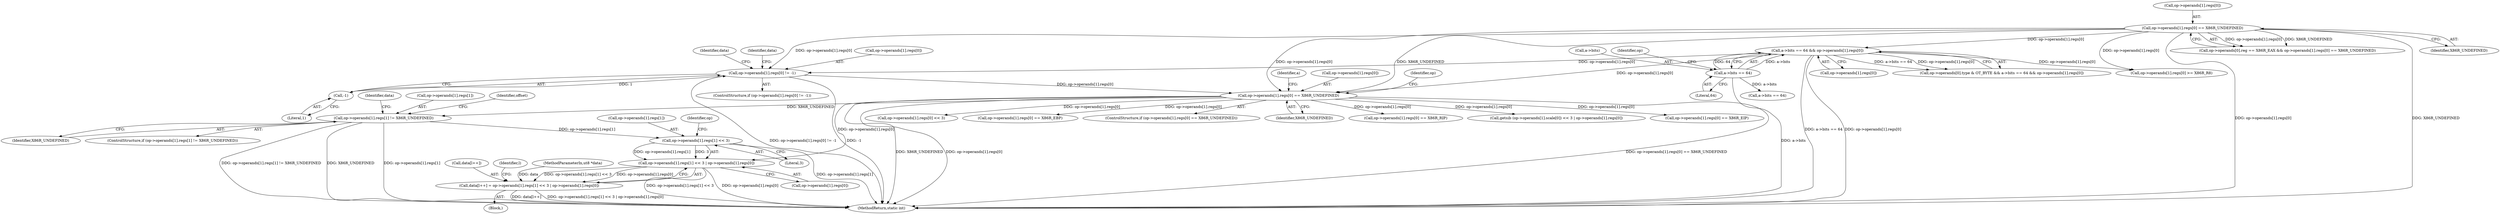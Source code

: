 digraph "0_radare2_f17bfd9f1da05f30f23a4dd05e9d2363e1406948@pointer" {
"1002807" [label="(Call,op->operands[1].regs[1] << 3 | op->operands[1].regs[0])"];
"1002808" [label="(Call,op->operands[1].regs[1] << 3)"];
"1002774" [label="(Call,op->operands[1].regs[1] != X86R_UNDEFINED)"];
"1002537" [label="(Call,op->operands[1].regs[0] == X86R_UNDEFINED)"];
"1002172" [label="(Call,a->bits == 64 && op->operands[1].regs[0])"];
"1002173" [label="(Call,a->bits == 64)"];
"1002040" [label="(Call,op->operands[1].regs[0] == X86R_UNDEFINED)"];
"1002384" [label="(Call,op->operands[1].regs[0] != -1)"];
"1002394" [label="(Call,-1)"];
"1002802" [label="(Call,data[l++] = op->operands[1].regs[1] << 3 | op->operands[1].regs[0])"];
"1002547" [label="(Identifier,X86R_UNDEFINED)"];
"1003216" [label="(MethodReturn,static int)"];
"1002695" [label="(Call,op->operands[1].regs[0] << 3)"];
"1002833" [label="(Call,op->operands[1].regs[0] == X86R_EBP)"];
"1002041" [label="(Call,op->operands[1].regs[0])"];
"1002385" [label="(Call,op->operands[1].regs[0])"];
"1002030" [label="(Call,op->operands[0].reg == X86R_EAX && op->operands[1].regs[0] == X86R_UNDEFINED)"];
"1002774" [label="(Call,op->operands[1].regs[1] != X86R_UNDEFINED)"];
"1002177" [label="(Literal,64)"];
"1002784" [label="(Identifier,X86R_UNDEFINED)"];
"1002802" [label="(Call,data[l++] = op->operands[1].regs[1] << 3 | op->operands[1].regs[0])"];
"1002809" [label="(Call,op->operands[1].regs[1])"];
"1002383" [label="(ControlStructure,if (op->operands[1].regs[0] != -1))"];
"1000104" [label="(MethodParameterIn,ut8 *data)"];
"1002552" [label="(Identifier,a)"];
"1002172" [label="(Call,a->bits == 64 && op->operands[1].regs[0])"];
"1002395" [label="(Literal,1)"];
"1002634" [label="(Identifier,op)"];
"1002173" [label="(Call,a->bits == 64)"];
"1002394" [label="(Call,-1)"];
"1002405" [label="(Identifier,data)"];
"1002536" [label="(ControlStructure,if (op->operands[1].regs[0] == X86R_UNDEFINED))"];
"1002354" [label="(Call,a->bits == 64)"];
"1002808" [label="(Call,op->operands[1].regs[1] << 3)"];
"1002819" [label="(Call,op->operands[1].regs[0])"];
"1002190" [label="(Call,op->operands[1].regs[0] >= X86R_R8)"];
"1002882" [label="(Call,op->operands[1].regs[0] == X86R_RIP)"];
"1002714" [label="(Call,getsib (op->operands[1].scale[0]) << 3 | op->operands[1].regs[0])"];
"1002399" [label="(Identifier,data)"];
"1002807" [label="(Call,op->operands[1].regs[1] << 3 | op->operands[1].regs[0])"];
"1002040" [label="(Call,op->operands[1].regs[0] == X86R_UNDEFINED)"];
"1002537" [label="(Call,op->operands[1].regs[0] == X86R_UNDEFINED)"];
"1002538" [label="(Call,op->operands[1].regs[0])"];
"1002785" [label="(Block,)"];
"1002775" [label="(Call,op->operands[1].regs[1])"];
"1002823" [label="(Identifier,op)"];
"1002829" [label="(Identifier,l)"];
"1002174" [label="(Call,a->bits)"];
"1002178" [label="(Call,op->operands[1].regs[0])"];
"1002803" [label="(Call,data[l++])"];
"1002773" [label="(ControlStructure,if (op->operands[1].regs[1] != X86R_UNDEFINED))"];
"1002818" [label="(Literal,3)"];
"1002384" [label="(Call,op->operands[1].regs[0] != -1)"];
"1002162" [label="(Call,op->operands[0].type & OT_BYTE && a->bits == 64 && op->operands[1].regs[0])"];
"1002182" [label="(Identifier,op)"];
"1002050" [label="(Identifier,X86R_UNDEFINED)"];
"1002975" [label="(Call,op->operands[1].regs[0] == X86R_EIP)"];
"1002832" [label="(Identifier,offset)"];
"1002788" [label="(Identifier,data)"];
"1002807" -> "1002802"  [label="AST: "];
"1002807" -> "1002819"  [label="CFG: "];
"1002808" -> "1002807"  [label="AST: "];
"1002819" -> "1002807"  [label="AST: "];
"1002802" -> "1002807"  [label="CFG: "];
"1002807" -> "1003216"  [label="DDG: op->operands[1].regs[1] << 3"];
"1002807" -> "1003216"  [label="DDG: op->operands[1].regs[0]"];
"1002807" -> "1002802"  [label="DDG: op->operands[1].regs[1] << 3"];
"1002807" -> "1002802"  [label="DDG: op->operands[1].regs[0]"];
"1002808" -> "1002807"  [label="DDG: op->operands[1].regs[1]"];
"1002808" -> "1002807"  [label="DDG: 3"];
"1002537" -> "1002807"  [label="DDG: op->operands[1].regs[0]"];
"1002808" -> "1002818"  [label="CFG: "];
"1002809" -> "1002808"  [label="AST: "];
"1002818" -> "1002808"  [label="AST: "];
"1002823" -> "1002808"  [label="CFG: "];
"1002808" -> "1003216"  [label="DDG: op->operands[1].regs[1]"];
"1002774" -> "1002808"  [label="DDG: op->operands[1].regs[1]"];
"1002774" -> "1002773"  [label="AST: "];
"1002774" -> "1002784"  [label="CFG: "];
"1002775" -> "1002774"  [label="AST: "];
"1002784" -> "1002774"  [label="AST: "];
"1002788" -> "1002774"  [label="CFG: "];
"1002832" -> "1002774"  [label="CFG: "];
"1002774" -> "1003216"  [label="DDG: op->operands[1].regs[1] != X86R_UNDEFINED"];
"1002774" -> "1003216"  [label="DDG: X86R_UNDEFINED"];
"1002774" -> "1003216"  [label="DDG: op->operands[1].regs[1]"];
"1002537" -> "1002774"  [label="DDG: X86R_UNDEFINED"];
"1002537" -> "1002536"  [label="AST: "];
"1002537" -> "1002547"  [label="CFG: "];
"1002538" -> "1002537"  [label="AST: "];
"1002547" -> "1002537"  [label="AST: "];
"1002552" -> "1002537"  [label="CFG: "];
"1002634" -> "1002537"  [label="CFG: "];
"1002537" -> "1003216"  [label="DDG: op->operands[1].regs[0] == X86R_UNDEFINED"];
"1002537" -> "1003216"  [label="DDG: X86R_UNDEFINED"];
"1002537" -> "1003216"  [label="DDG: op->operands[1].regs[0]"];
"1002172" -> "1002537"  [label="DDG: op->operands[1].regs[0]"];
"1002040" -> "1002537"  [label="DDG: op->operands[1].regs[0]"];
"1002040" -> "1002537"  [label="DDG: X86R_UNDEFINED"];
"1002384" -> "1002537"  [label="DDG: op->operands[1].regs[0]"];
"1002537" -> "1002695"  [label="DDG: op->operands[1].regs[0]"];
"1002537" -> "1002714"  [label="DDG: op->operands[1].regs[0]"];
"1002537" -> "1002833"  [label="DDG: op->operands[1].regs[0]"];
"1002537" -> "1002882"  [label="DDG: op->operands[1].regs[0]"];
"1002537" -> "1002975"  [label="DDG: op->operands[1].regs[0]"];
"1002172" -> "1002162"  [label="AST: "];
"1002172" -> "1002173"  [label="CFG: "];
"1002172" -> "1002178"  [label="CFG: "];
"1002173" -> "1002172"  [label="AST: "];
"1002178" -> "1002172"  [label="AST: "];
"1002162" -> "1002172"  [label="CFG: "];
"1002172" -> "1003216"  [label="DDG: op->operands[1].regs[0]"];
"1002172" -> "1003216"  [label="DDG: a->bits == 64"];
"1002172" -> "1002162"  [label="DDG: a->bits == 64"];
"1002172" -> "1002162"  [label="DDG: op->operands[1].regs[0]"];
"1002173" -> "1002172"  [label="DDG: a->bits"];
"1002173" -> "1002172"  [label="DDG: 64"];
"1002040" -> "1002172"  [label="DDG: op->operands[1].regs[0]"];
"1002172" -> "1002190"  [label="DDG: op->operands[1].regs[0]"];
"1002172" -> "1002384"  [label="DDG: op->operands[1].regs[0]"];
"1002173" -> "1002177"  [label="CFG: "];
"1002174" -> "1002173"  [label="AST: "];
"1002177" -> "1002173"  [label="AST: "];
"1002182" -> "1002173"  [label="CFG: "];
"1002173" -> "1003216"  [label="DDG: a->bits"];
"1002173" -> "1002354"  [label="DDG: a->bits"];
"1002040" -> "1002030"  [label="AST: "];
"1002040" -> "1002050"  [label="CFG: "];
"1002041" -> "1002040"  [label="AST: "];
"1002050" -> "1002040"  [label="AST: "];
"1002030" -> "1002040"  [label="CFG: "];
"1002040" -> "1003216"  [label="DDG: op->operands[1].regs[0]"];
"1002040" -> "1003216"  [label="DDG: X86R_UNDEFINED"];
"1002040" -> "1002030"  [label="DDG: op->operands[1].regs[0]"];
"1002040" -> "1002030"  [label="DDG: X86R_UNDEFINED"];
"1002040" -> "1002190"  [label="DDG: op->operands[1].regs[0]"];
"1002040" -> "1002384"  [label="DDG: op->operands[1].regs[0]"];
"1002384" -> "1002383"  [label="AST: "];
"1002384" -> "1002394"  [label="CFG: "];
"1002385" -> "1002384"  [label="AST: "];
"1002394" -> "1002384"  [label="AST: "];
"1002399" -> "1002384"  [label="CFG: "];
"1002405" -> "1002384"  [label="CFG: "];
"1002384" -> "1003216"  [label="DDG: -1"];
"1002384" -> "1003216"  [label="DDG: op->operands[1].regs[0] != -1"];
"1002394" -> "1002384"  [label="DDG: 1"];
"1002394" -> "1002395"  [label="CFG: "];
"1002395" -> "1002394"  [label="AST: "];
"1002802" -> "1002785"  [label="AST: "];
"1002803" -> "1002802"  [label="AST: "];
"1002829" -> "1002802"  [label="CFG: "];
"1002802" -> "1003216"  [label="DDG: data[l++]"];
"1002802" -> "1003216"  [label="DDG: op->operands[1].regs[1] << 3 | op->operands[1].regs[0]"];
"1000104" -> "1002802"  [label="DDG: data"];
}
